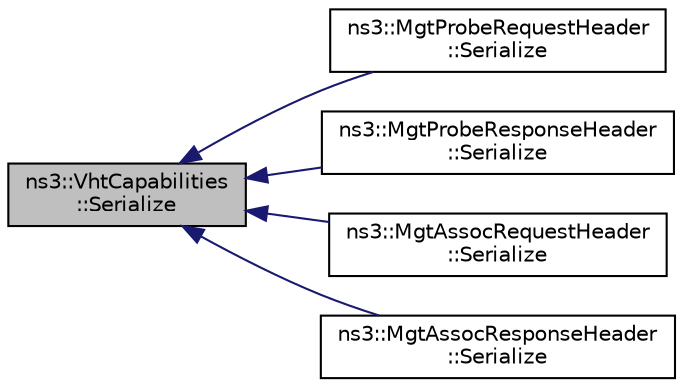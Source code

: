 digraph "ns3::VhtCapabilities::Serialize"
{
  edge [fontname="Helvetica",fontsize="10",labelfontname="Helvetica",labelfontsize="10"];
  node [fontname="Helvetica",fontsize="10",shape=record];
  rankdir="LR";
  Node1 [label="ns3::VhtCapabilities\l::Serialize",height=0.2,width=0.4,color="black", fillcolor="grey75", style="filled", fontcolor="black"];
  Node1 -> Node2 [dir="back",color="midnightblue",fontsize="10",style="solid"];
  Node2 [label="ns3::MgtProbeRequestHeader\l::Serialize",height=0.2,width=0.4,color="black", fillcolor="white", style="filled",URL="$de/dec/classns3_1_1MgtProbeRequestHeader.html#afa7d6bcf7c03df0927635a07cfff6d13"];
  Node1 -> Node3 [dir="back",color="midnightblue",fontsize="10",style="solid"];
  Node3 [label="ns3::MgtProbeResponseHeader\l::Serialize",height=0.2,width=0.4,color="black", fillcolor="white", style="filled",URL="$d7/d3c/classns3_1_1MgtProbeResponseHeader.html#a721188a210bcccb82dcb65ec389a264d"];
  Node1 -> Node4 [dir="back",color="midnightblue",fontsize="10",style="solid"];
  Node4 [label="ns3::MgtAssocRequestHeader\l::Serialize",height=0.2,width=0.4,color="black", fillcolor="white", style="filled",URL="$d6/dec/classns3_1_1MgtAssocRequestHeader.html#a5af209ceffdc8e66f29efe0aed867c6e"];
  Node1 -> Node5 [dir="back",color="midnightblue",fontsize="10",style="solid"];
  Node5 [label="ns3::MgtAssocResponseHeader\l::Serialize",height=0.2,width=0.4,color="black", fillcolor="white", style="filled",URL="$d2/d1d/classns3_1_1MgtAssocResponseHeader.html#a2b3e70a1b228b9f3ca8b8a43068f13a2"];
}
